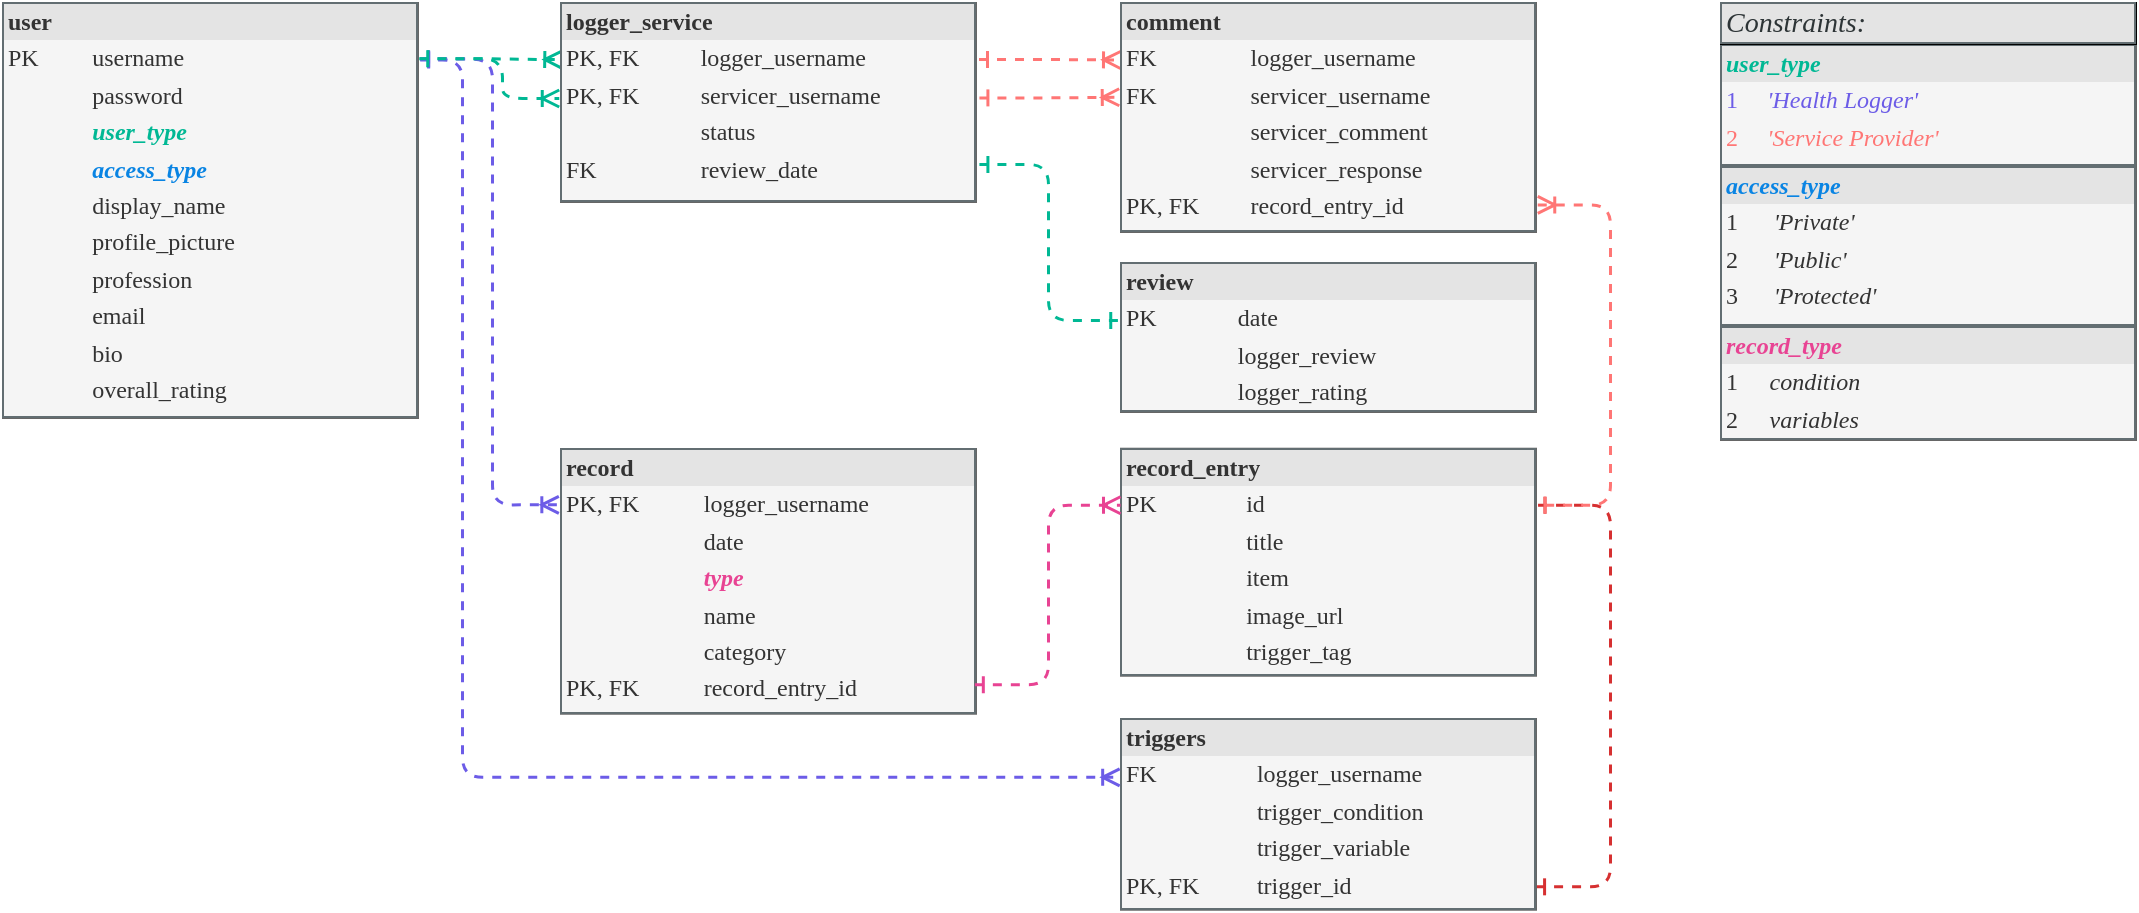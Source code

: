 <mxfile>
    <diagram name="Page-1" id="2ca16b54-16f6-2749-3443-fa8db7711227">
        <mxGraphModel dx="1179" dy="668" grid="0" gridSize="10" guides="1" tooltips="1" connect="1" arrows="1" fold="1" page="1" pageScale="1" pageWidth="1169" pageHeight="827" background="none" math="0" shadow="0">
            <root>
                <mxCell id="0"/>
                <mxCell id="1" parent="0"/>
                <mxCell id="2ed32ef02a7f4228-8" value="&lt;div style=&quot;box-sizing: border-box ; width: 100% ; background: #e4e4e4 ; padding: 2px&quot;&gt;&lt;b&gt;user&lt;/b&gt;&lt;/div&gt;&lt;table style=&quot;width: 100% ; font-size: 1em&quot; cellpadding=&quot;2&quot; cellspacing=&quot;0&quot;&gt;&lt;tbody&gt;&lt;tr&gt;&lt;td&gt;PK&lt;/td&gt;&lt;td&gt;username&lt;/td&gt;&lt;/tr&gt;&lt;tr&gt;&lt;td&gt;&lt;br&gt;&lt;/td&gt;&lt;td&gt;password&lt;/td&gt;&lt;/tr&gt;&lt;tr&gt;&lt;td&gt;&lt;/td&gt;&lt;td&gt;&lt;font color=&quot;#00b894&quot;&gt;&lt;b&gt;&lt;i&gt;user_type&lt;/i&gt;&lt;/b&gt;&lt;/font&gt;&lt;/td&gt;&lt;/tr&gt;&lt;tr&gt;&lt;td&gt;&lt;i&gt;&lt;br&gt;&lt;/i&gt;&lt;/td&gt;&lt;td&gt;&lt;font color=&quot;#0984e3&quot;&gt;&lt;b&gt;&lt;i&gt;access_type&lt;/i&gt;&lt;/b&gt;&lt;/font&gt;&lt;br&gt;&lt;/td&gt;&lt;/tr&gt;&lt;tr&gt;&lt;td&gt;&lt;br&gt;&lt;/td&gt;&lt;td&gt;display_name&lt;br&gt;&lt;/td&gt;&lt;/tr&gt;&lt;tr&gt;&lt;td&gt;&lt;br&gt;&lt;/td&gt;&lt;td&gt;profile_picture&lt;br&gt;&lt;/td&gt;&lt;/tr&gt;&lt;tr&gt;&lt;td&gt;&lt;br&gt;&lt;/td&gt;&lt;td&gt;profession&lt;br&gt;&lt;/td&gt;&lt;/tr&gt;&lt;tr&gt;&lt;td&gt;&lt;br&gt;&lt;/td&gt;&lt;td&gt;email&lt;/td&gt;&lt;/tr&gt;&lt;tr&gt;&lt;td&gt;&lt;br&gt;&lt;/td&gt;&lt;td&gt;bio&lt;br&gt;&lt;/td&gt;&lt;/tr&gt;&lt;tr&gt;&lt;td&gt;&lt;br&gt;&lt;/td&gt;&lt;td&gt;overall_rating&lt;br&gt;&lt;/td&gt;&lt;/tr&gt;&lt;/tbody&gt;&lt;/table&gt;" style="verticalAlign=top;align=left;overflow=fill;html=1;rounded=0;shadow=0;comic=0;labelBackgroundColor=none;strokeWidth=0.5;fontFamily=Verdana;fontSize=12;fillColor=#f5f5f5;strokeColor=#666666;fontColor=#333333;glass=0;noLabel=0;portConstraint=none;labelPadding=0;strokeOpacity=100;perimeterSpacing=0;spacingTop=0;spacing=2;spacingLeft=0;labelBorderColor=#636e72;" parent="1" vertex="1">
                    <mxGeometry x="41" y="130" width="208" height="208" as="geometry"/>
                </mxCell>
                <mxCell id="TQXfzH1NdRfpT0izEi7H-4" style="edgeStyle=orthogonalEdgeStyle;html=1;dashed=1;labelBackgroundColor=none;startArrow=ERone;endArrow=ERoneToMany;fontFamily=Verdana;fontSize=12;align=left;endFill=0;startFill=0;strokeColor=#00B894;strokeWidth=1.5;exitX=1.003;exitY=0.135;exitDx=0;exitDy=0;exitPerimeter=0;entryX=0.003;entryY=0.286;entryDx=0;entryDy=0;entryPerimeter=0;" parent="1" source="2ed32ef02a7f4228-8" target="_K73hZ6G-kw6GUNCctz3-10" edge="1">
                    <mxGeometry relative="1" as="geometry">
                        <mxPoint x="267" y="150" as="sourcePoint"/>
                        <mxPoint x="306" y="171" as="targetPoint"/>
                        <Array as="points">
                            <mxPoint x="281" y="158"/>
                        </Array>
                    </mxGeometry>
                </mxCell>
                <mxCell id="TQXfzH1NdRfpT0izEi7H-6" value="&lt;div style=&quot;box-sizing: border-box ; width: 100% ; background: #e4e4e4 ; padding: 2px&quot;&gt;&lt;b&gt;review&lt;/b&gt;&lt;/div&gt;&lt;table style=&quot;width: 100% ; font-size: 1em&quot; cellpadding=&quot;2&quot; cellspacing=&quot;0&quot;&gt;&lt;tbody&gt;&lt;tr&gt;&lt;td&gt;PK&lt;/td&gt;&lt;td&gt;&lt;br&gt;&lt;/td&gt;&lt;td&gt;&lt;br&gt;&lt;/td&gt;&lt;td&gt;date&lt;/td&gt;&lt;/tr&gt;&lt;tr&gt;&lt;td&gt;&lt;br&gt;&lt;/td&gt;&lt;td&gt;&lt;br&gt;&lt;/td&gt;&lt;td&gt;&lt;br&gt;&lt;/td&gt;&lt;td&gt;logger_review&lt;br&gt;&lt;/td&gt;&lt;/tr&gt;&lt;tr&gt;&lt;td&gt;&lt;/td&gt;&lt;td&gt;&lt;br&gt;&lt;/td&gt;&lt;td&gt;&lt;br&gt;&lt;/td&gt;&lt;td&gt;logger_rating&lt;/td&gt;&lt;/tr&gt;&lt;/tbody&gt;&lt;/table&gt;" style="verticalAlign=top;align=left;overflow=fill;html=1;rounded=0;shadow=0;comic=0;labelBackgroundColor=none;strokeWidth=0.5;fontFamily=Verdana;fontSize=12;fillColor=#f5f5f5;strokeColor=#666666;fontColor=#333333;labelBorderColor=#636e72;" parent="1" vertex="1">
                    <mxGeometry x="600" y="260" width="208" height="75" as="geometry"/>
                </mxCell>
                <mxCell id="TQXfzH1NdRfpT0izEi7H-8" style="edgeStyle=orthogonalEdgeStyle;html=1;dashed=1;labelBackgroundColor=none;startArrow=ERone;endArrow=ERone;fontFamily=Verdana;fontSize=12;align=left;endFill=0;startFill=0;exitX=1.007;exitY=0.81;exitDx=0;exitDy=0;strokeColor=#00b894;strokeWidth=1.5;entryX=-0.003;entryY=0.386;entryDx=0;entryDy=0;entryPerimeter=0;exitPerimeter=0;" parent="1" source="_K73hZ6G-kw6GUNCctz3-10" target="TQXfzH1NdRfpT0izEi7H-6" edge="1">
                    <mxGeometry relative="1" as="geometry">
                        <mxPoint x="501.333" y="137.286" as="sourcePoint"/>
                        <mxPoint x="576" y="236" as="targetPoint"/>
                        <Array as="points"/>
                    </mxGeometry>
                </mxCell>
                <mxCell id="TQXfzH1NdRfpT0izEi7H-15" value="&lt;div style=&quot;box-sizing: border-box ; width: 100% ; background: #e4e4e4 ; padding: 2px&quot;&gt;&lt;b&gt;record&lt;/b&gt;&lt;/div&gt;&lt;table style=&quot;width: 100% ; font-size: 1em&quot; cellpadding=&quot;2&quot; cellspacing=&quot;0&quot;&gt;&lt;tbody&gt;&lt;tr&gt;&lt;td&gt;PK, FK&lt;/td&gt;&lt;td&gt;&amp;nbsp; logger_username&lt;/td&gt;&lt;/tr&gt;&lt;tr&gt;&lt;td&gt;&lt;br&gt;&lt;/td&gt;&lt;td&gt;&amp;nbsp; date&lt;/td&gt;&lt;/tr&gt;&lt;tr&gt;&lt;td&gt;&lt;i&gt;&lt;b&gt;&lt;font color=&quot;#e84393&quot;&gt;&lt;br&gt;&lt;/font&gt;&lt;/b&gt;&lt;/i&gt;&lt;/td&gt;&lt;td&gt;&lt;i&gt;&lt;b&gt;&lt;font color=&quot;#e84393&quot;&gt;&amp;nbsp; type&lt;br&gt;&lt;/font&gt;&lt;/b&gt;&lt;/i&gt;&lt;/td&gt;&lt;/tr&gt;&lt;tr&gt;&lt;td&gt;&lt;br&gt;&lt;/td&gt;&lt;td&gt;&amp;nbsp; name&lt;/td&gt;&lt;/tr&gt;&lt;tr&gt;&lt;td&gt;&lt;br&gt;&lt;/td&gt;&lt;td&gt;&amp;nbsp; category&lt;/td&gt;&lt;/tr&gt;&lt;tr&gt;&lt;td&gt;PK, FK&lt;/td&gt;&lt;td&gt;&amp;nbsp; record_entry_id&lt;/td&gt;&lt;/tr&gt;&lt;/tbody&gt;&lt;/table&gt;" style="verticalAlign=top;align=left;overflow=fill;html=1;rounded=0;shadow=0;comic=0;labelBackgroundColor=none;strokeWidth=0.5;fontFamily=Verdana;fontSize=12;fillColor=#f5f5f5;strokeColor=#666666;fontColor=#333333;labelBorderColor=#636e72;" parent="1" vertex="1">
                    <mxGeometry x="320" y="353" width="208" height="132.86" as="geometry"/>
                </mxCell>
                <mxCell id="TQXfzH1NdRfpT0izEi7H-17" style="edgeStyle=elbowEdgeStyle;html=1;dashed=1;labelBackgroundColor=none;startArrow=ERone;endArrow=ERone;fontFamily=Verdana;fontSize=12;align=left;endFill=0;startFill=0;strokeColor=#d63031;strokeWidth=1.5;exitX=0.999;exitY=0.878;exitDx=0;exitDy=0;exitPerimeter=0;entryX=1;entryY=0.25;entryDx=0;entryDy=0;" parent="1" source="_K73hZ6G-kw6GUNCctz3-7" target="4" edge="1">
                    <mxGeometry relative="1" as="geometry">
                        <mxPoint x="778.667" y="521.929" as="sourcePoint"/>
                        <mxPoint x="1103" y="436" as="targetPoint"/>
                        <Array as="points">
                            <mxPoint x="845" y="584"/>
                        </Array>
                    </mxGeometry>
                </mxCell>
                <mxCell id="_K73hZ6G-kw6GUNCctz3-2" style="edgeStyle=orthogonalEdgeStyle;html=1;dashed=1;labelBackgroundColor=none;startArrow=ERone;endArrow=ERoneToMany;fontFamily=Verdana;fontSize=12;align=left;endFill=0;startFill=0;strokeColor=#ff7675;strokeWidth=1.5;entryX=0;entryY=0.25;entryDx=0;entryDy=0;exitX=1.006;exitY=0.285;exitDx=0;exitDy=0;exitPerimeter=0;" parent="1" source="_K73hZ6G-kw6GUNCctz3-10" target="2" edge="1">
                    <mxGeometry relative="1" as="geometry">
                        <mxPoint x="553" y="112" as="sourcePoint"/>
                        <mxPoint x="854" y="228" as="targetPoint"/>
                        <Array as="points"/>
                    </mxGeometry>
                </mxCell>
                <mxCell id="_K73hZ6G-kw6GUNCctz3-7" value="&lt;div style=&quot;box-sizing: border-box ; width: 100% ; background: #e4e4e4 ; padding: 2px&quot;&gt;&lt;b&gt;triggers&lt;/b&gt;&lt;/div&gt;&lt;table style=&quot;width: 100% ; font-size: 1em&quot; cellpadding=&quot;2&quot; cellspacing=&quot;0&quot;&gt;&lt;tbody&gt;&lt;tr&gt;&lt;td&gt;FK&lt;/td&gt;&lt;td&gt;logger_username&lt;/td&gt;&lt;/tr&gt;&lt;tr&gt;&lt;td&gt;&lt;br&gt;&lt;/td&gt;&lt;td&gt;trigger_condition&lt;/td&gt;&lt;/tr&gt;&lt;tr&gt;&lt;td&gt;&lt;br&gt;&lt;/td&gt;&lt;td&gt;trigger_variable&lt;/td&gt;&lt;/tr&gt;&lt;tr&gt;&lt;td&gt;PK, FK&lt;/td&gt;&lt;td&gt;trigger_id&lt;/td&gt;&lt;/tr&gt;&lt;/tbody&gt;&lt;/table&gt;" style="verticalAlign=top;align=left;overflow=fill;html=1;rounded=0;shadow=0;comic=0;labelBackgroundColor=none;strokeWidth=0.5;fontFamily=Verdana;fontSize=12;fillColor=#f5f5f5;strokeColor=#666666;fontColor=#333333;labelBorderColor=#636e72;" parent="1" vertex="1">
                    <mxGeometry x="600" y="488" width="208" height="95.86" as="geometry"/>
                </mxCell>
                <mxCell id="_K73hZ6G-kw6GUNCctz3-10" value="&lt;div style=&quot;box-sizing: border-box ; width: 100% ; background: #e4e4e4 ; padding: 2px&quot;&gt;&lt;b&gt;logger_service&lt;/b&gt;&lt;/div&gt;&lt;table style=&quot;width: 100% ; font-size: 1em&quot; cellpadding=&quot;2&quot; cellspacing=&quot;0&quot;&gt;&lt;tbody&gt;&lt;tr&gt;&lt;td&gt;PK, FK&lt;/td&gt;&lt;td&gt;&amp;nbsp; &amp;nbsp;logger_username&lt;/td&gt;&lt;/tr&gt;&lt;tr&gt;&lt;td&gt;PK, FK&lt;/td&gt;&lt;td&gt;&amp;nbsp; &amp;nbsp;servicer_username&lt;/td&gt;&lt;/tr&gt;&lt;tr&gt;&lt;td&gt;&lt;br&gt;&lt;/td&gt;&lt;td&gt;&amp;nbsp; &amp;nbsp;status&lt;/td&gt;&lt;/tr&gt;&lt;tr&gt;&lt;td&gt;FK&lt;/td&gt;&lt;td&gt;&amp;nbsp; &amp;nbsp;review_date&lt;/td&gt;&lt;/tr&gt;&lt;tr&gt;&lt;td&gt;&lt;br&gt;&lt;/td&gt;&lt;td&gt;&amp;nbsp; &amp;nbsp;&lt;/td&gt;&lt;/tr&gt;&lt;/tbody&gt;&lt;/table&gt;" style="verticalAlign=top;align=left;overflow=fill;html=1;rounded=0;shadow=0;comic=0;labelBackgroundColor=none;strokeWidth=0.5;fontFamily=Verdana;fontSize=12;fillColor=#f5f5f5;strokeColor=#666666;fontColor=#333333;labelBorderColor=#636e72;" parent="1" vertex="1">
                    <mxGeometry x="320" y="130" width="208" height="100" as="geometry"/>
                </mxCell>
                <mxCell id="_K73hZ6G-kw6GUNCctz3-11" style="edgeStyle=orthogonalEdgeStyle;html=1;dashed=1;labelBackgroundColor=none;startArrow=ERone;endArrow=ERoneToMany;fontFamily=Verdana;fontSize=12;align=left;endFill=0;startFill=0;strokeColor=#6c5ce7;strokeWidth=1.5;entryX=-0.004;entryY=0.212;entryDx=0;entryDy=0;entryPerimeter=0;exitX=1.004;exitY=0.136;exitDx=0;exitDy=0;exitPerimeter=0;" parent="1" source="2ed32ef02a7f4228-8" target="TQXfzH1NdRfpT0izEi7H-15" edge="1">
                    <mxGeometry relative="1" as="geometry">
                        <mxPoint x="257" y="146" as="sourcePoint"/>
                        <mxPoint x="568.832" y="370.8" as="targetPoint"/>
                        <Array as="points">
                            <mxPoint x="286" y="158"/>
                            <mxPoint x="286" y="381"/>
                        </Array>
                    </mxGeometry>
                </mxCell>
                <mxCell id="_K73hZ6G-kw6GUNCctz3-14" style="edgeStyle=orthogonalEdgeStyle;html=1;dashed=1;labelBackgroundColor=none;startArrow=ERone;endArrow=ERoneToMany;fontFamily=Verdana;fontSize=12;align=left;endFill=0;startFill=0;strokeColor=#6c5ce7;strokeWidth=1.5;exitX=1.004;exitY=0.138;exitDx=0;exitDy=0;exitPerimeter=0;entryX=-0.002;entryY=0.307;entryDx=0;entryDy=0;entryPerimeter=0;" parent="1" source="2ed32ef02a7f4228-8" target="_K73hZ6G-kw6GUNCctz3-7" edge="1">
                    <mxGeometry relative="1" as="geometry">
                        <mxPoint x="495" y="457" as="sourcePoint"/>
                        <mxPoint x="561" y="637" as="targetPoint"/>
                        <Array as="points">
                            <mxPoint x="271" y="159"/>
                            <mxPoint x="271" y="517"/>
                        </Array>
                    </mxGeometry>
                </mxCell>
                <mxCell id="2" value="&lt;div style=&quot;box-sizing: border-box ; width: 100% ; background: #e4e4e4 ; padding: 2px&quot;&gt;&lt;b&gt;comment&lt;/b&gt;&lt;/div&gt;&lt;table style=&quot;width: 100% ; font-size: 1em&quot; cellpadding=&quot;2&quot; cellspacing=&quot;0&quot;&gt;&lt;tbody&gt;&lt;tr&gt;&lt;td&gt;FK&lt;/td&gt;&lt;td&gt;logger_username&lt;/td&gt;&lt;/tr&gt;&lt;tr&gt;&lt;td&gt;FK&lt;/td&gt;&lt;td&gt;servicer_username&lt;/td&gt;&lt;/tr&gt;&lt;tr&gt;&lt;td&gt;&lt;br&gt;&lt;/td&gt;&lt;td&gt;servicer_comment&lt;/td&gt;&lt;/tr&gt;&lt;tr&gt;&lt;td&gt;&lt;br&gt;&lt;/td&gt;&lt;td&gt;servicer_response&lt;br&gt;&lt;/td&gt;&lt;/tr&gt;&lt;tr&gt;&lt;td&gt;PK, FK&lt;/td&gt;&lt;td&gt;record_entry_id&lt;/td&gt;&lt;/tr&gt;&lt;/tbody&gt;&lt;/table&gt;" style="verticalAlign=top;align=left;overflow=fill;html=1;rounded=0;shadow=0;comic=0;labelBackgroundColor=none;strokeWidth=0.5;fontFamily=Verdana;fontSize=12;fillColor=#f5f5f5;strokeColor=#666666;fontColor=#333333;labelBorderColor=#636e72;" parent="1" vertex="1">
                    <mxGeometry x="600" y="130" width="208" height="115" as="geometry"/>
                </mxCell>
                <mxCell id="4" value="&lt;div style=&quot;box-sizing: border-box ; width: 100% ; background: #e4e4e4 ; padding: 2px&quot;&gt;&lt;b&gt;record_entry&lt;/b&gt;&lt;/div&gt;&lt;table style=&quot;width: 100% ; font-size: 1em&quot; cellpadding=&quot;2&quot; cellspacing=&quot;0&quot;&gt;&lt;tbody&gt;&lt;tr&gt;&lt;td&gt;PK&lt;/td&gt;&lt;td&gt;&lt;br&gt;&lt;/td&gt;&lt;td&gt;id&lt;/td&gt;&lt;/tr&gt;&lt;tr&gt;&lt;td&gt;&lt;br&gt;&lt;/td&gt;&lt;td&gt;&lt;br&gt;&lt;/td&gt;&lt;td&gt;title&lt;/td&gt;&lt;/tr&gt;&lt;tr&gt;&lt;td&gt;&lt;br&gt;&lt;/td&gt;&lt;td&gt;&lt;br&gt;&lt;/td&gt;&lt;td&gt;item&lt;br&gt;&lt;/td&gt;&lt;/tr&gt;&lt;tr&gt;&lt;td&gt;&lt;/td&gt;&lt;td&gt;&lt;br&gt;&lt;/td&gt;&lt;td&gt;image_url&lt;/td&gt;&lt;/tr&gt;&lt;tr&gt;&lt;td&gt;&lt;br&gt;&lt;/td&gt;&lt;td&gt;&lt;br&gt;&lt;/td&gt;&lt;td&gt;trigger_tag&lt;/td&gt;&lt;/tr&gt;&lt;/tbody&gt;&lt;/table&gt;" style="verticalAlign=top;align=left;overflow=fill;html=1;rounded=0;shadow=0;comic=0;labelBackgroundColor=none;strokeWidth=0.5;fontFamily=Verdana;fontSize=12;fillColor=#f5f5f5;strokeColor=#666666;fontColor=#333333;labelBorderColor=#636e72;" parent="1" vertex="1">
                    <mxGeometry x="600" y="352.86" width="208" height="114" as="geometry"/>
                </mxCell>
                <mxCell id="6" style="edgeStyle=orthogonalEdgeStyle;html=1;dashed=1;labelBackgroundColor=none;startArrow=ERoneToMany;endArrow=ERone;fontFamily=Verdana;fontSize=12;align=left;endFill=0;startFill=0;strokeColor=#FF7675;strokeWidth=1.5;exitX=1.003;exitY=0.88;exitDx=0;exitDy=0;exitPerimeter=0;entryX=1;entryY=0.25;entryDx=0;entryDy=0;" parent="1" source="2" target="4" edge="1">
                    <mxGeometry relative="1" as="geometry">
                        <mxPoint x="827" y="256" as="sourcePoint"/>
                        <mxPoint x="822" y="403" as="targetPoint"/>
                        <Array as="points">
                            <mxPoint x="845" y="231"/>
                            <mxPoint x="845" y="381"/>
                        </Array>
                    </mxGeometry>
                </mxCell>
                <mxCell id="7" style="edgeStyle=orthogonalEdgeStyle;html=1;dashed=1;labelBackgroundColor=none;startArrow=ERone;endArrow=ERoneToMany;fontFamily=Verdana;fontSize=12;align=left;endFill=0;startFill=0;strokeColor=#E84393;strokeWidth=1.5;exitX=0.996;exitY=0.889;exitDx=0;exitDy=0;exitPerimeter=0;entryX=0;entryY=0.25;entryDx=0;entryDy=0;" parent="1" source="TQXfzH1NdRfpT0izEi7H-15" target="4" edge="1">
                    <mxGeometry relative="1" as="geometry">
                        <mxPoint x="1094.456" y="303.81" as="sourcePoint"/>
                        <mxPoint x="875" y="461" as="targetPoint"/>
                        <Array as="points"/>
                    </mxGeometry>
                </mxCell>
                <mxCell id="13" value="&lt;div style=&quot;box-sizing: border-box ; width: 100% ; background: #e4e4e4 ; padding: 2px&quot;&gt;&lt;font color=&quot;#00b894&quot;&gt;&lt;b&gt;&lt;i&gt;user_type&lt;/i&gt;&lt;/b&gt;&lt;/font&gt;&lt;/div&gt;&lt;table style=&quot;width: 100% ; font-size: 1em&quot; cellpadding=&quot;2&quot; cellspacing=&quot;0&quot;&gt;&lt;tbody&gt;&lt;tr&gt;&lt;td&gt;&lt;font color=&quot;#6c5ce7&quot;&gt;1&lt;/font&gt;&lt;/td&gt;&lt;td&gt;&lt;i&gt;&lt;font color=&quot;#6c5ce7&quot;&gt;'Health Logger'&lt;/font&gt;&lt;/i&gt;&lt;/td&gt;&lt;/tr&gt;&lt;tr&gt;&lt;td&gt;&lt;font color=&quot;#ff7675&quot;&gt;2&lt;/font&gt;&lt;/td&gt;&lt;td&gt;&lt;i&gt;&lt;font color=&quot;#ff7675&quot;&gt;'Service Provider'&lt;/font&gt;&lt;/i&gt;&lt;/td&gt;&lt;/tr&gt;&lt;/tbody&gt;&lt;/table&gt;" style="verticalAlign=top;align=left;overflow=fill;html=1;rounded=0;shadow=0;comic=0;labelBackgroundColor=none;strokeWidth=0.5;fontFamily=Verdana;fontSize=12;fillColor=#f5f5f5;strokeColor=#666666;fontColor=#333333;glass=0;noLabel=0;portConstraint=none;labelPadding=0;strokeOpacity=100;perimeterSpacing=0;spacingTop=0;spacing=2;spacingLeft=0;labelBorderColor=#636e72;" parent="1" vertex="1">
                    <mxGeometry x="900" y="151" width="208" height="61" as="geometry"/>
                </mxCell>
                <mxCell id="14" value="&lt;div style=&quot;box-sizing: border-box ; width: 100% ; background: #e4e4e4 ; padding: 2px&quot;&gt;&lt;b&gt;&lt;font color=&quot;#0984e3&quot;&gt;&lt;i&gt;access_type&lt;/i&gt;&lt;/font&gt;&lt;/b&gt;&lt;/div&gt;&lt;table style=&quot;width: 100% ; font-size: 1em&quot; cellpadding=&quot;2&quot; cellspacing=&quot;0&quot;&gt;&lt;tbody&gt;&lt;tr&gt;&lt;td&gt;1&lt;/td&gt;&lt;td&gt;&lt;i&gt;'Private'&lt;/i&gt;&lt;/td&gt;&lt;/tr&gt;&lt;tr&gt;&lt;td&gt;2&lt;/td&gt;&lt;td&gt;&lt;i&gt;'Public'&amp;nbsp; &amp;nbsp; &amp;nbsp; &amp;nbsp; &amp;nbsp; &amp;nbsp;&amp;nbsp;&lt;/i&gt;&lt;/td&gt;&lt;/tr&gt;&lt;tr&gt;&lt;td&gt;3&lt;/td&gt;&lt;td&gt;&lt;i&gt;'Protected'&lt;/i&gt;&lt;/td&gt;&lt;/tr&gt;&lt;/tbody&gt;&lt;/table&gt;" style="verticalAlign=top;align=left;overflow=fill;html=1;rounded=0;shadow=0;comic=0;labelBackgroundColor=none;strokeWidth=0.5;fontFamily=Verdana;fontSize=12;fillColor=#f5f5f5;strokeColor=#666666;fontColor=#333333;glass=0;noLabel=0;portConstraint=none;labelPadding=0;strokeOpacity=100;perimeterSpacing=0;spacingTop=0;spacing=2;spacingLeft=0;labelBorderColor=#636e72;" parent="1" vertex="1">
                    <mxGeometry x="900" y="212" width="208" height="80" as="geometry"/>
                </mxCell>
                <mxCell id="15" value="&lt;div style=&quot;box-sizing: border-box ; width: 100% ; background: #e4e4e4 ; padding: 2px&quot;&gt;&lt;b&gt;&lt;i&gt;&lt;font color=&quot;#e84393&quot;&gt;record_type&lt;/font&gt;&lt;/i&gt;&lt;/b&gt;&lt;/div&gt;&lt;table style=&quot;width: 100% ; font-size: 1em&quot; cellpadding=&quot;2&quot; cellspacing=&quot;0&quot;&gt;&lt;tbody&gt;&lt;tr&gt;&lt;td&gt;1&lt;/td&gt;&lt;td&gt;&lt;i&gt;condition&lt;/i&gt;&lt;/td&gt;&lt;/tr&gt;&lt;tr&gt;&lt;td&gt;2&lt;/td&gt;&lt;td&gt;&lt;i&gt;variables&amp;nbsp; &amp;nbsp; &amp;nbsp; &amp;nbsp; &amp;nbsp; &amp;nbsp;&amp;nbsp;&lt;/i&gt;&lt;/td&gt;&lt;/tr&gt;&lt;/tbody&gt;&lt;/table&gt;" style="verticalAlign=top;align=left;overflow=fill;html=1;rounded=0;shadow=0;comic=0;labelBackgroundColor=none;strokeWidth=0.5;fontFamily=Verdana;fontSize=12;fillColor=#f5f5f5;strokeColor=#666666;fontColor=#333333;glass=0;noLabel=0;portConstraint=none;labelPadding=0;strokeOpacity=100;perimeterSpacing=0;spacingTop=0;spacing=2;spacingLeft=0;labelBorderColor=#636e72;" parent="1" vertex="1">
                    <mxGeometry x="900" y="292" width="208" height="57" as="geometry"/>
                </mxCell>
                <mxCell id="17" value="&lt;div style=&quot;box-sizing: border-box ; width: 100% ; background: #e4e4e4 ; padding: 2px&quot;&gt;&lt;font size=&quot;1&quot; style=&quot;&quot; color=&quot;#2d3436&quot;&gt;&lt;span style=&quot;font-size: 14px;&quot;&gt;&lt;i&gt;Constraints:&lt;/i&gt;&lt;/span&gt;&lt;/font&gt;&lt;table style=&quot;width: 100% ; font-size: 1em&quot; cellpadding=&quot;2&quot; cellspacing=&quot;0&quot;&gt;&lt;/table&gt;&lt;/div&gt;" style="verticalAlign=top;align=left;overflow=fill;html=1;rounded=0;shadow=0;comic=0;labelBackgroundColor=none;strokeWidth=0.5;fontFamily=Verdana;fontSize=12;fillColor=default;strokeColor=default;fontColor=#333333;glass=0;noLabel=0;portConstraint=none;labelPadding=0;strokeOpacity=100;perimeterSpacing=0;spacingTop=0;spacing=2;spacingLeft=0;labelBorderColor=#636e72;" parent="1" vertex="1">
                    <mxGeometry x="900" y="130" width="208" height="21" as="geometry"/>
                </mxCell>
                <mxCell id="18" style="edgeStyle=orthogonalEdgeStyle;html=1;dashed=1;labelBackgroundColor=none;startArrow=ERone;endArrow=ERoneToMany;fontFamily=Verdana;fontSize=12;align=left;endFill=0;startFill=0;strokeColor=#ff7675;strokeWidth=1.5;entryX=-0.003;entryY=0.412;entryDx=0;entryDy=0;entryPerimeter=0;exitX=1.007;exitY=0.477;exitDx=0;exitDy=0;exitPerimeter=0;" edge="1" parent="1" source="_K73hZ6G-kw6GUNCctz3-10" target="2">
                    <mxGeometry relative="1" as="geometry">
                        <mxPoint x="538" y="185" as="sourcePoint"/>
                        <mxPoint x="610" y="168.75" as="targetPoint"/>
                        <Array as="points"/>
                    </mxGeometry>
                </mxCell>
                <mxCell id="19" style="edgeStyle=orthogonalEdgeStyle;html=1;dashed=1;labelBackgroundColor=none;startArrow=ERone;endArrow=ERoneToMany;fontFamily=Verdana;fontSize=12;align=left;endFill=0;startFill=0;strokeColor=#00B894;strokeWidth=1.5;exitX=1.002;exitY=0.135;exitDx=0;exitDy=0;exitPerimeter=0;entryX=-0.003;entryY=0.48;entryDx=0;entryDy=0;entryPerimeter=0;" edge="1" parent="1" source="2ed32ef02a7f4228-8" target="_K73hZ6G-kw6GUNCctz3-10">
                    <mxGeometry relative="1" as="geometry">
                        <mxPoint x="259.624" y="168.08" as="sourcePoint"/>
                        <mxPoint x="330.624" y="168.6" as="targetPoint"/>
                        <Array as="points">
                            <mxPoint x="291" y="158"/>
                            <mxPoint x="291" y="178"/>
                        </Array>
                    </mxGeometry>
                </mxCell>
            </root>
        </mxGraphModel>
    </diagram>
</mxfile>